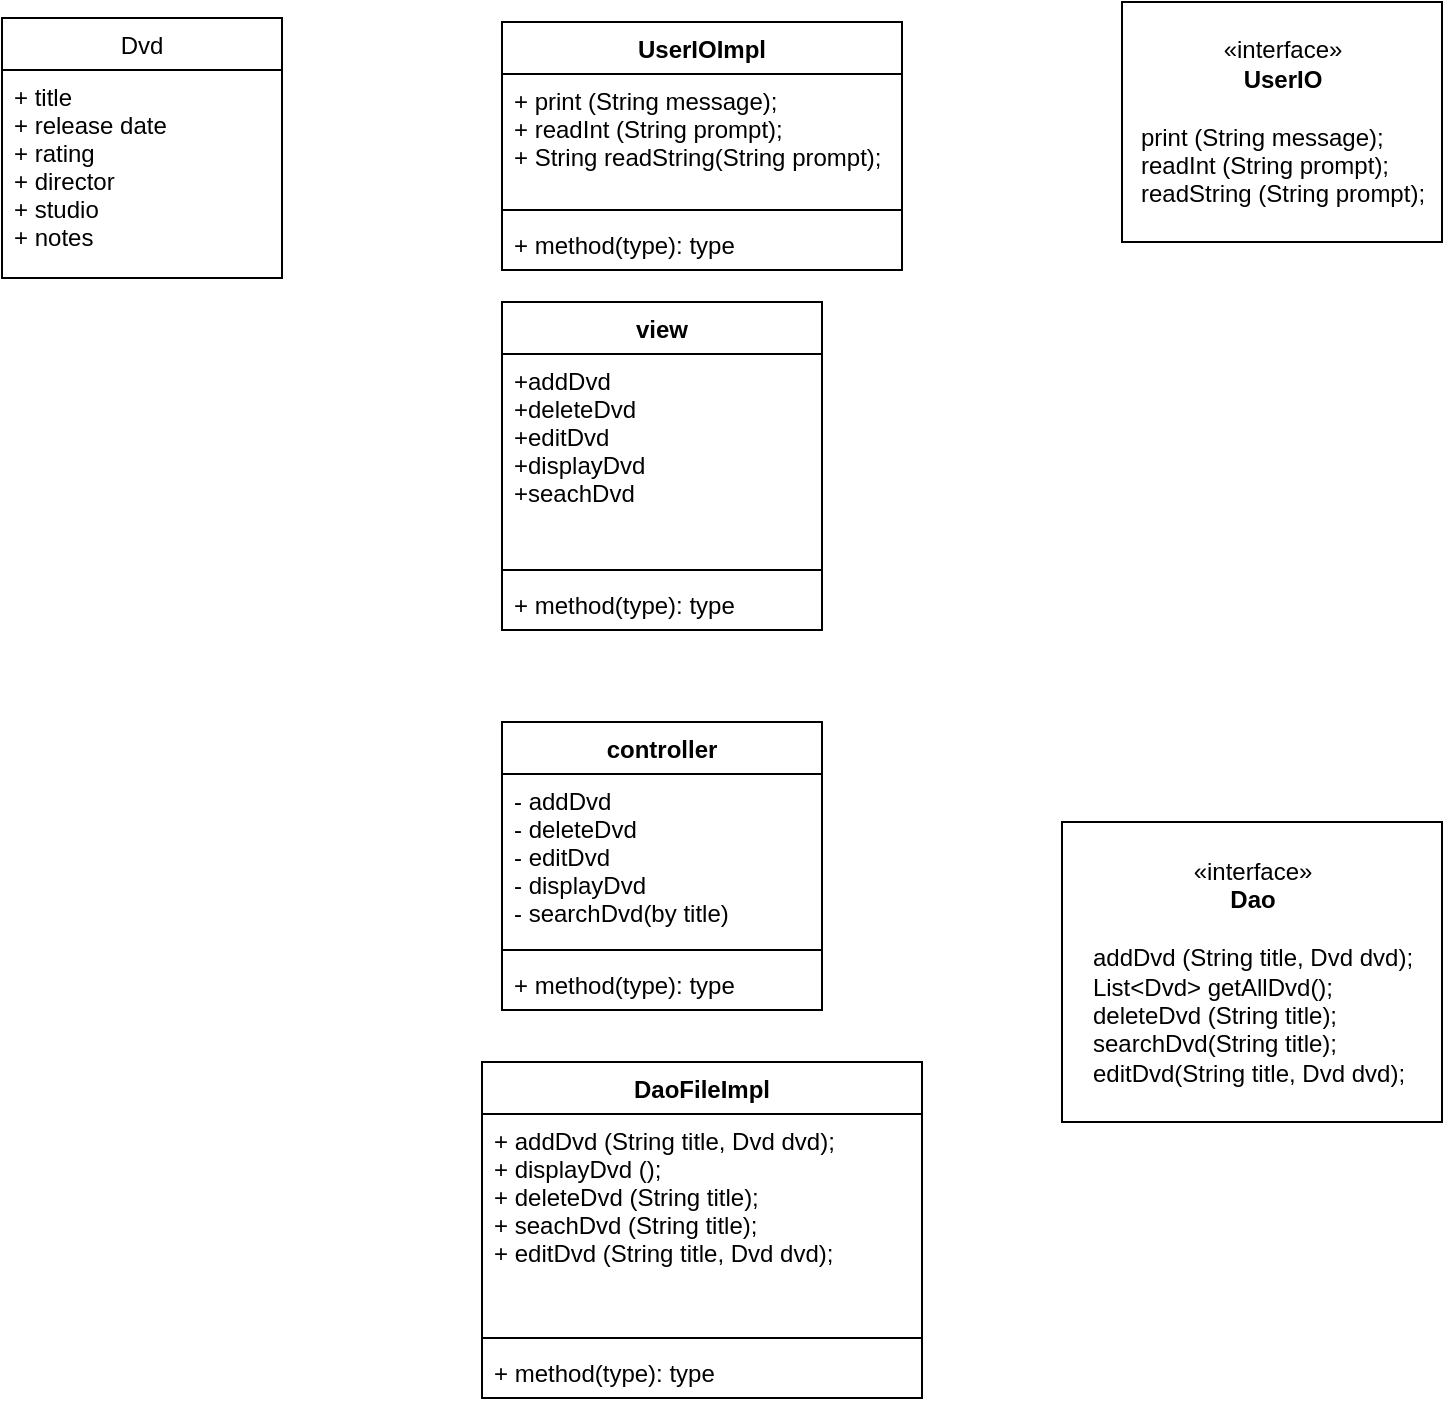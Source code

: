 <mxfile version="20.3.0" type="device"><diagram id="L3UBAg8dQAbpJUuamHHr" name="Page-1"><mxGraphModel dx="1278" dy="539" grid="1" gridSize="10" guides="1" tooltips="1" connect="1" arrows="1" fold="1" page="1" pageScale="1" pageWidth="850" pageHeight="1100" math="0" shadow="0"><root><mxCell id="0"/><mxCell id="1" parent="0"/><mxCell id="_ahWs5Ajes9bLg9er3oh-1" value="UserIOImpl" style="swimlane;fontStyle=1;align=center;verticalAlign=top;childLayout=stackLayout;horizontal=1;startSize=26;horizontalStack=0;resizeParent=1;resizeParentMax=0;resizeLast=0;collapsible=1;marginBottom=0;" parent="1" vertex="1"><mxGeometry x="280" y="40" width="200" height="124" as="geometry"/></mxCell><mxCell id="_ahWs5Ajes9bLg9er3oh-2" value="+ print (String message);&#10;+ readInt (String prompt);&#10;+ String readString(String prompt);" style="text;strokeColor=none;fillColor=none;align=left;verticalAlign=top;spacingLeft=4;spacingRight=4;overflow=hidden;rotatable=0;points=[[0,0.5],[1,0.5]];portConstraint=eastwest;" parent="_ahWs5Ajes9bLg9er3oh-1" vertex="1"><mxGeometry y="26" width="200" height="64" as="geometry"/></mxCell><mxCell id="_ahWs5Ajes9bLg9er3oh-3" value="" style="line;strokeWidth=1;fillColor=none;align=left;verticalAlign=middle;spacingTop=-1;spacingLeft=3;spacingRight=3;rotatable=0;labelPosition=right;points=[];portConstraint=eastwest;strokeColor=inherit;" parent="_ahWs5Ajes9bLg9er3oh-1" vertex="1"><mxGeometry y="90" width="200" height="8" as="geometry"/></mxCell><mxCell id="_ahWs5Ajes9bLg9er3oh-4" value="+ method(type): type" style="text;strokeColor=none;fillColor=none;align=left;verticalAlign=top;spacingLeft=4;spacingRight=4;overflow=hidden;rotatable=0;points=[[0,0.5],[1,0.5]];portConstraint=eastwest;" parent="_ahWs5Ajes9bLg9er3oh-1" vertex="1"><mxGeometry y="98" width="200" height="26" as="geometry"/></mxCell><mxCell id="_ahWs5Ajes9bLg9er3oh-5" value="view" style="swimlane;fontStyle=1;align=center;verticalAlign=top;childLayout=stackLayout;horizontal=1;startSize=26;horizontalStack=0;resizeParent=1;resizeParentMax=0;resizeLast=0;collapsible=1;marginBottom=0;" parent="1" vertex="1"><mxGeometry x="280" y="180" width="160" height="164" as="geometry"/></mxCell><mxCell id="_ahWs5Ajes9bLg9er3oh-6" value="+addDvd&#10;+deleteDvd&#10;+editDvd&#10;+displayDvd&#10;+seachDvd" style="text;strokeColor=none;fillColor=none;align=left;verticalAlign=top;spacingLeft=4;spacingRight=4;overflow=hidden;rotatable=0;points=[[0,0.5],[1,0.5]];portConstraint=eastwest;" parent="_ahWs5Ajes9bLg9er3oh-5" vertex="1"><mxGeometry y="26" width="160" height="104" as="geometry"/></mxCell><mxCell id="_ahWs5Ajes9bLg9er3oh-7" value="" style="line;strokeWidth=1;fillColor=none;align=left;verticalAlign=middle;spacingTop=-1;spacingLeft=3;spacingRight=3;rotatable=0;labelPosition=right;points=[];portConstraint=eastwest;strokeColor=inherit;" parent="_ahWs5Ajes9bLg9er3oh-5" vertex="1"><mxGeometry y="130" width="160" height="8" as="geometry"/></mxCell><mxCell id="_ahWs5Ajes9bLg9er3oh-8" value="+ method(type): type" style="text;strokeColor=none;fillColor=none;align=left;verticalAlign=top;spacingLeft=4;spacingRight=4;overflow=hidden;rotatable=0;points=[[0,0.5],[1,0.5]];portConstraint=eastwest;" parent="_ahWs5Ajes9bLg9er3oh-5" vertex="1"><mxGeometry y="138" width="160" height="26" as="geometry"/></mxCell><mxCell id="_ahWs5Ajes9bLg9er3oh-9" value="controller" style="swimlane;fontStyle=1;align=center;verticalAlign=top;childLayout=stackLayout;horizontal=1;startSize=26;horizontalStack=0;resizeParent=1;resizeParentMax=0;resizeLast=0;collapsible=1;marginBottom=0;" parent="1" vertex="1"><mxGeometry x="280" y="390" width="160" height="144" as="geometry"><mxRectangle x="280" y="300" width="100" height="30" as="alternateBounds"/></mxGeometry></mxCell><mxCell id="_ahWs5Ajes9bLg9er3oh-10" value="- addDvd&#10;- deleteDvd&#10;- editDvd&#10;- displayDvd&#10;- searchDvd(by title)&#10;" style="text;strokeColor=none;fillColor=none;align=left;verticalAlign=top;spacingLeft=4;spacingRight=4;overflow=hidden;rotatable=0;points=[[0,0.5],[1,0.5]];portConstraint=eastwest;" parent="_ahWs5Ajes9bLg9er3oh-9" vertex="1"><mxGeometry y="26" width="160" height="84" as="geometry"/></mxCell><mxCell id="_ahWs5Ajes9bLg9er3oh-11" value="" style="line;strokeWidth=1;fillColor=none;align=left;verticalAlign=middle;spacingTop=-1;spacingLeft=3;spacingRight=3;rotatable=0;labelPosition=right;points=[];portConstraint=eastwest;strokeColor=inherit;" parent="_ahWs5Ajes9bLg9er3oh-9" vertex="1"><mxGeometry y="110" width="160" height="8" as="geometry"/></mxCell><mxCell id="_ahWs5Ajes9bLg9er3oh-12" value="+ method(type): type" style="text;strokeColor=none;fillColor=none;align=left;verticalAlign=top;spacingLeft=4;spacingRight=4;overflow=hidden;rotatable=0;points=[[0,0.5],[1,0.5]];portConstraint=eastwest;" parent="_ahWs5Ajes9bLg9er3oh-9" vertex="1"><mxGeometry y="118" width="160" height="26" as="geometry"/></mxCell><mxCell id="_ahWs5Ajes9bLg9er3oh-13" value="DaoFileImpl" style="swimlane;fontStyle=1;align=center;verticalAlign=top;childLayout=stackLayout;horizontal=1;startSize=26;horizontalStack=0;resizeParent=1;resizeParentMax=0;resizeLast=0;collapsible=1;marginBottom=0;" parent="1" vertex="1"><mxGeometry x="270" y="560" width="220" height="168" as="geometry"/></mxCell><mxCell id="_ahWs5Ajes9bLg9er3oh-14" value="+ addDvd (String title, Dvd dvd); &#10;+ displayDvd ();&#10;+ deleteDvd (String title);&#10;+ seachDvd (String title);&#10;+ editDvd (String title, Dvd dvd);&#10;" style="text;strokeColor=none;fillColor=none;align=left;verticalAlign=top;spacingLeft=4;spacingRight=4;overflow=hidden;rotatable=0;points=[[0,0.5],[1,0.5]];portConstraint=eastwest;" parent="_ahWs5Ajes9bLg9er3oh-13" vertex="1"><mxGeometry y="26" width="220" height="108" as="geometry"/></mxCell><mxCell id="_ahWs5Ajes9bLg9er3oh-15" value="" style="line;strokeWidth=1;fillColor=none;align=left;verticalAlign=middle;spacingTop=-1;spacingLeft=3;spacingRight=3;rotatable=0;labelPosition=right;points=[];portConstraint=eastwest;strokeColor=inherit;" parent="_ahWs5Ajes9bLg9er3oh-13" vertex="1"><mxGeometry y="134" width="220" height="8" as="geometry"/></mxCell><mxCell id="_ahWs5Ajes9bLg9er3oh-16" value="+ method(type): type" style="text;strokeColor=none;fillColor=none;align=left;verticalAlign=top;spacingLeft=4;spacingRight=4;overflow=hidden;rotatable=0;points=[[0,0.5],[1,0.5]];portConstraint=eastwest;" parent="_ahWs5Ajes9bLg9er3oh-13" vertex="1"><mxGeometry y="142" width="220" height="26" as="geometry"/></mxCell><mxCell id="_ahWs5Ajes9bLg9er3oh-19" value="«interface»&lt;br&gt;&lt;b&gt;UserIO&lt;br&gt;&lt;/b&gt;&lt;br&gt;&lt;div style=&quot;text-align: left;&quot;&gt;&lt;span style=&quot;background-color: initial;&quot;&gt;print (String message);&lt;/span&gt;&lt;/div&gt;&lt;div style=&quot;text-align: left;&quot;&gt;&lt;span style=&quot;background-color: initial;&quot;&gt;readInt (String prompt);&lt;/span&gt;&lt;/div&gt;readString (String prompt);" style="html=1;" parent="1" vertex="1"><mxGeometry x="590" y="30" width="160" height="120" as="geometry"/></mxCell><mxCell id="_ahWs5Ajes9bLg9er3oh-20" value="«interface»&lt;br&gt;&lt;b&gt;Dao&lt;br&gt;&lt;/b&gt;&lt;br&gt;addDvd (String title, Dvd dvd);&lt;br&gt;&lt;div style=&quot;text-align: left;&quot;&gt;&lt;span style=&quot;background-color: initial;&quot;&gt;List&amp;lt;Dvd&amp;gt; getAllDvd();&lt;/span&gt;&lt;/div&gt;&lt;div style=&quot;text-align: left;&quot;&gt;&lt;span style=&quot;background-color: initial;&quot;&gt;deleteDvd (String title);&lt;/span&gt;&lt;/div&gt;&lt;div style=&quot;text-align: left;&quot;&gt;&lt;span style=&quot;background-color: initial;&quot;&gt;searchDvd(String title);&lt;/span&gt;&lt;br&gt;&lt;/div&gt;&lt;div style=&quot;text-align: left;&quot;&gt;&lt;span style=&quot;background-color: initial;&quot;&gt;editDvd(String title, Dvd dvd);&lt;/span&gt;&lt;/div&gt;" style="html=1;" parent="1" vertex="1"><mxGeometry x="560" y="440" width="190" height="150" as="geometry"/></mxCell><mxCell id="_ahWs5Ajes9bLg9er3oh-21" value="Dvd" style="swimlane;fontStyle=0;childLayout=stackLayout;horizontal=1;startSize=26;fillColor=none;horizontalStack=0;resizeParent=1;resizeParentMax=0;resizeLast=0;collapsible=1;marginBottom=0;" parent="1" vertex="1"><mxGeometry x="30" y="38" width="140" height="130" as="geometry"/></mxCell><mxCell id="_ahWs5Ajes9bLg9er3oh-24" value="+ title&#10;+ release date&#10;+ rating&#10;+ director&#10;+ studio&#10;+ notes" style="text;strokeColor=none;fillColor=none;align=left;verticalAlign=top;spacingLeft=4;spacingRight=4;overflow=hidden;rotatable=0;points=[[0,0.5],[1,0.5]];portConstraint=eastwest;" parent="_ahWs5Ajes9bLg9er3oh-21" vertex="1"><mxGeometry y="26" width="140" height="104" as="geometry"/></mxCell></root></mxGraphModel></diagram></mxfile>